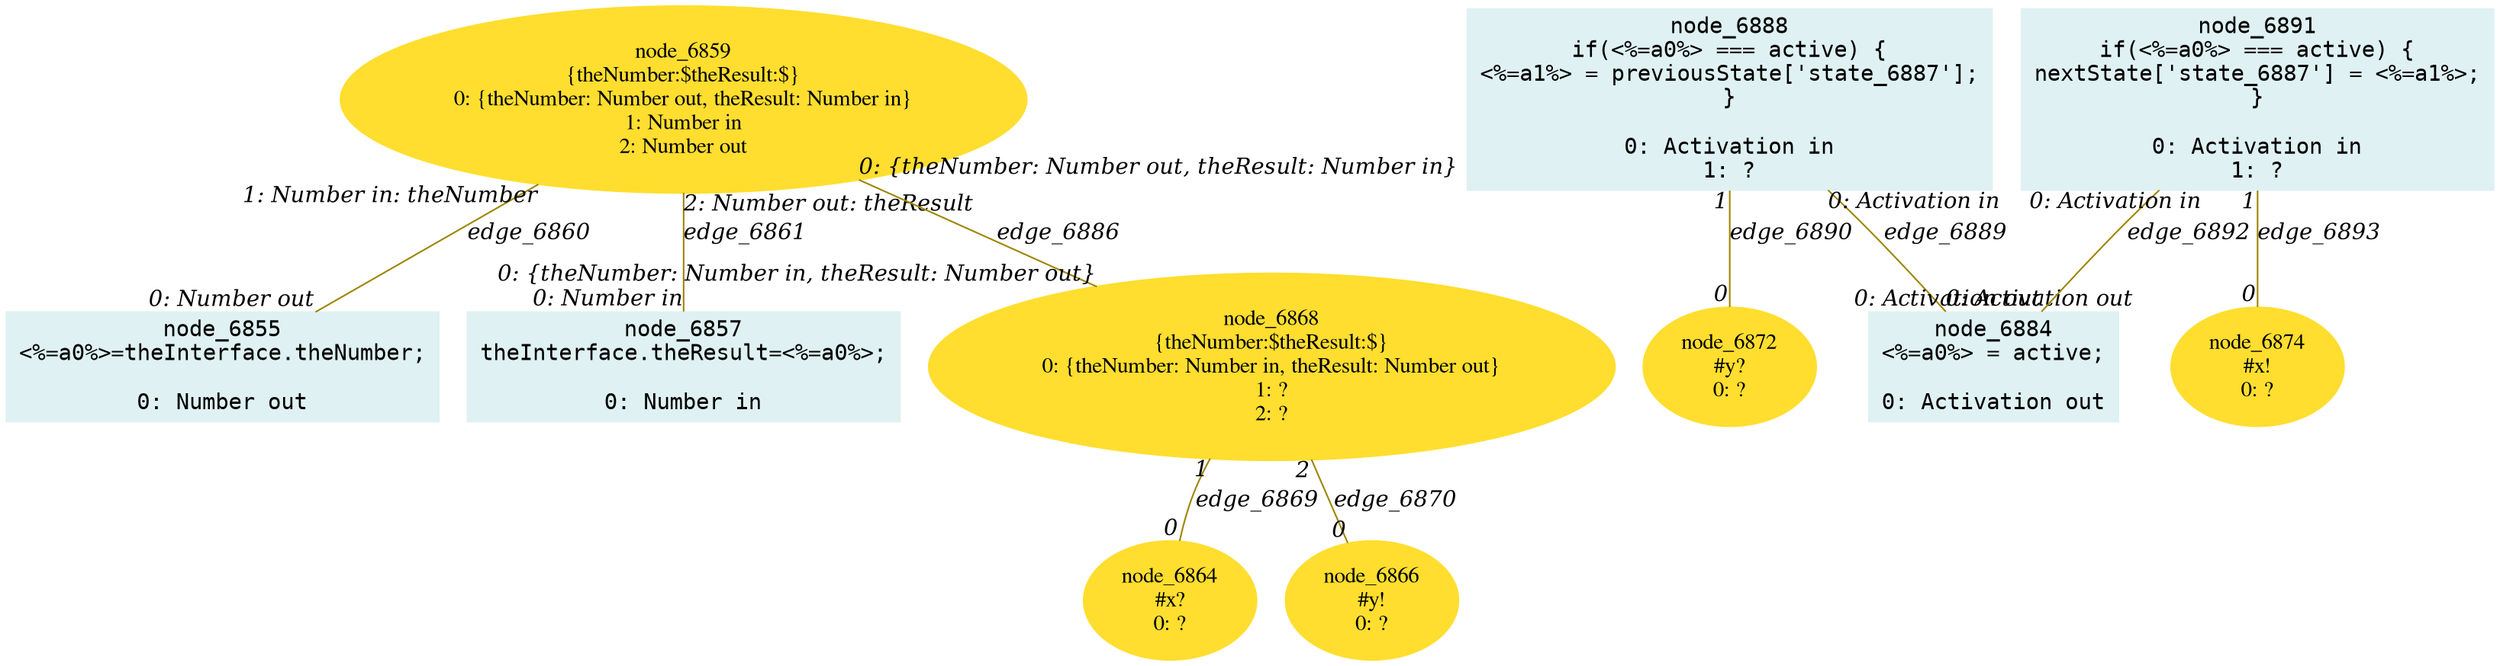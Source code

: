 digraph g{node_6855 [shape="box", style="filled", color="#dff1f2", fontname="Courier", label="node_6855
<%=a0%>=theInterface.theNumber;

0: Number out" ]
node_6857 [shape="box", style="filled", color="#dff1f2", fontname="Courier", label="node_6857
theInterface.theResult=<%=a0%>;

0: Number in" ]
node_6859 [shape="ellipse", style="filled", color="#ffde2f", fontname="Times", label="node_6859
{theNumber:$theResult:$}
0: {theNumber: Number out, theResult: Number in}
1: Number in
2: Number out" ]
node_6864 [shape="ellipse", style="filled", color="#ffde2f", fontname="Times", label="node_6864
#x?
0: ?" ]
node_6866 [shape="ellipse", style="filled", color="#ffde2f", fontname="Times", label="node_6866
#y!
0: ?" ]
node_6868 [shape="ellipse", style="filled", color="#ffde2f", fontname="Times", label="node_6868
{theNumber:$theResult:$}
0: {theNumber: Number in, theResult: Number out}
1: ?
2: ?" ]
node_6872 [shape="ellipse", style="filled", color="#ffde2f", fontname="Times", label="node_6872
#y?
0: ?" ]
node_6874 [shape="ellipse", style="filled", color="#ffde2f", fontname="Times", label="node_6874
#x!
0: ?" ]
node_6884 [shape="box", style="filled", color="#dff1f2", fontname="Courier", label="node_6884
<%=a0%> = active;

0: Activation out" ]
node_6888 [shape="box", style="filled", color="#dff1f2", fontname="Courier", label="node_6888
if(<%=a0%> === active) {
<%=a1%> = previousState['state_6887'];
}

0: Activation in
1: ?" ]
node_6891 [shape="box", style="filled", color="#dff1f2", fontname="Courier", label="node_6891
if(<%=a0%> === active) {
nextState['state_6887'] = <%=a1%>;
}

0: Activation in
1: ?" ]
node_6859 -> node_6855 [dir=none, arrowHead=none, fontname="Times-Italic", arrowsize=1, color="#9d8400", label="edge_6860",  headlabel="0: Number out", taillabel="1: Number in: theNumber" ]
node_6859 -> node_6857 [dir=none, arrowHead=none, fontname="Times-Italic", arrowsize=1, color="#9d8400", label="edge_6861",  headlabel="0: Number in", taillabel="2: Number out: theResult" ]
node_6868 -> node_6864 [dir=none, arrowHead=none, fontname="Times-Italic", arrowsize=1, color="#9d8400", label="edge_6869",  headlabel="0", taillabel="1" ]
node_6868 -> node_6866 [dir=none, arrowHead=none, fontname="Times-Italic", arrowsize=1, color="#9d8400", label="edge_6870",  headlabel="0", taillabel="2" ]
node_6859 -> node_6868 [dir=none, arrowHead=none, fontname="Times-Italic", arrowsize=1, color="#9d8400", label="edge_6886",  headlabel="0: {theNumber: Number in, theResult: Number out}", taillabel="0: {theNumber: Number out, theResult: Number in}" ]
node_6888 -> node_6884 [dir=none, arrowHead=none, fontname="Times-Italic", arrowsize=1, color="#9d8400", label="edge_6889",  headlabel="0: Activation out", taillabel="0: Activation in" ]
node_6888 -> node_6872 [dir=none, arrowHead=none, fontname="Times-Italic", arrowsize=1, color="#9d8400", label="edge_6890",  headlabel="0", taillabel="1" ]
node_6891 -> node_6884 [dir=none, arrowHead=none, fontname="Times-Italic", arrowsize=1, color="#9d8400", label="edge_6892",  headlabel="0: Activation out", taillabel="0: Activation in" ]
node_6891 -> node_6874 [dir=none, arrowHead=none, fontname="Times-Italic", arrowsize=1, color="#9d8400", label="edge_6893",  headlabel="0", taillabel="1" ]
}
